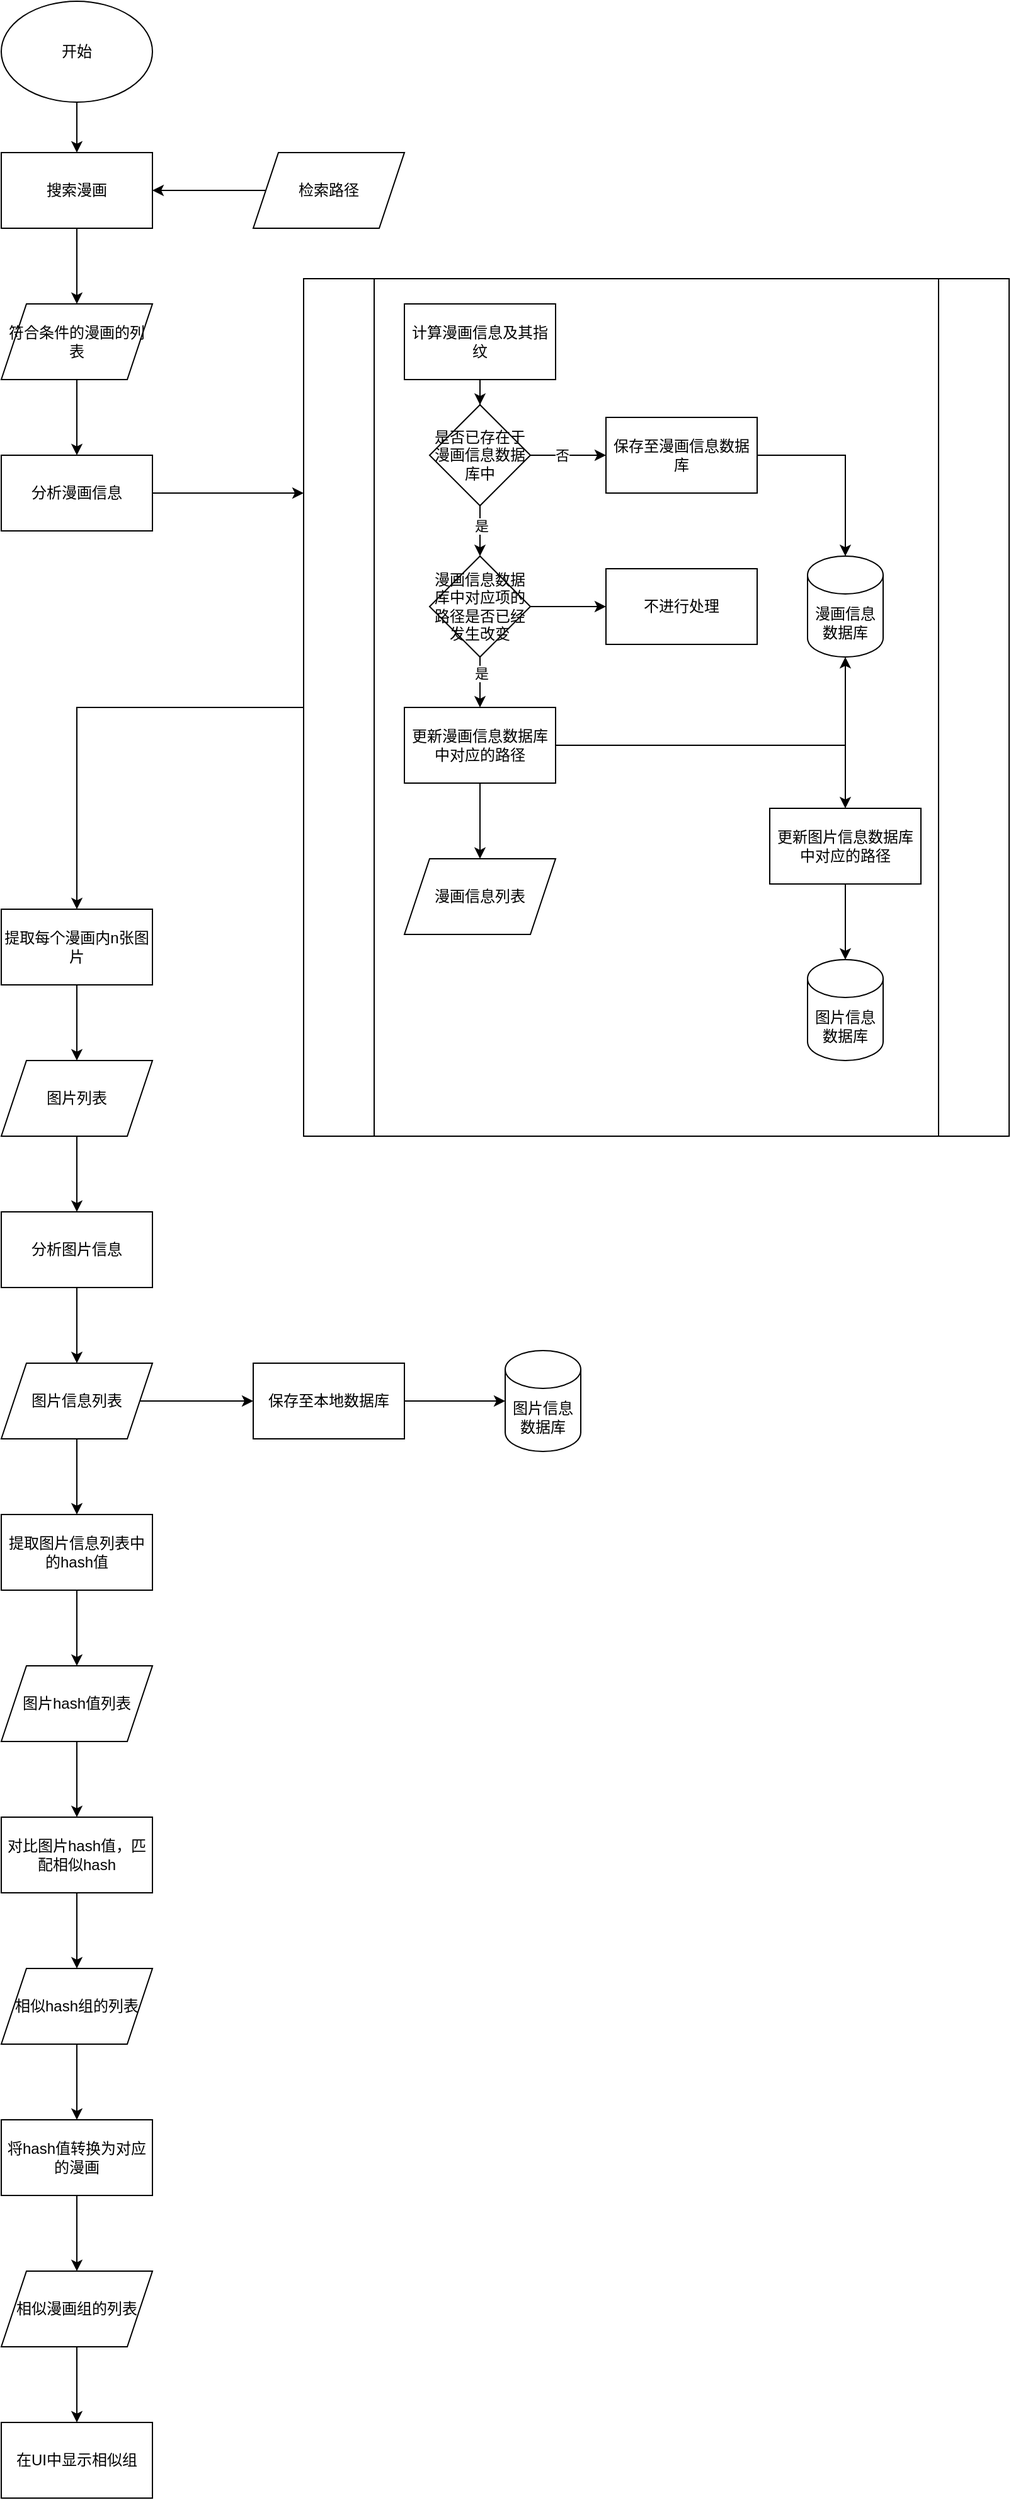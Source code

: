 <mxfile version="28.1.2">
  <diagram id="C5RBs43oDa-KdzZeNtuy" name="Page-1">
    <mxGraphModel dx="1009" dy="785" grid="1" gridSize="10" guides="1" tooltips="1" connect="1" arrows="1" fold="1" page="1" pageScale="1" pageWidth="827" pageHeight="1169" math="0" shadow="0">
      <root>
        <mxCell id="WIyWlLk6GJQsqaUBKTNV-0" />
        <mxCell id="WIyWlLk6GJQsqaUBKTNV-1" parent="WIyWlLk6GJQsqaUBKTNV-0" />
        <mxCell id="tWnnWPvNeCrNgLK-_x34-9" style="edgeStyle=orthogonalEdgeStyle;rounded=0;orthogonalLoop=1;jettySize=auto;html=1;entryX=0.5;entryY=0;entryDx=0;entryDy=0;" edge="1" parent="WIyWlLk6GJQsqaUBKTNV-1" source="tWnnWPvNeCrNgLK-_x34-3" target="qhQkMXtEbdWV5kRE9jzH-14">
          <mxGeometry relative="1" as="geometry" />
        </mxCell>
        <mxCell id="tWnnWPvNeCrNgLK-_x34-3" value="" style="shape=process;whiteSpace=wrap;html=1;backgroundOutline=1;" vertex="1" parent="WIyWlLk6GJQsqaUBKTNV-1">
          <mxGeometry x="520" y="460" width="560" height="680" as="geometry" />
        </mxCell>
        <mxCell id="qhQkMXtEbdWV5kRE9jzH-9" style="edgeStyle=orthogonalEdgeStyle;rounded=0;orthogonalLoop=1;jettySize=auto;html=1;" parent="WIyWlLk6GJQsqaUBKTNV-1" source="qhQkMXtEbdWV5kRE9jzH-2" target="qhQkMXtEbdWV5kRE9jzH-6" edge="1">
          <mxGeometry relative="1" as="geometry" />
        </mxCell>
        <mxCell id="qhQkMXtEbdWV5kRE9jzH-2" value="开始" style="ellipse;whiteSpace=wrap;html=1;" parent="WIyWlLk6GJQsqaUBKTNV-1" vertex="1">
          <mxGeometry x="280" y="240" width="120" height="80" as="geometry" />
        </mxCell>
        <mxCell id="qhQkMXtEbdWV5kRE9jzH-16" style="edgeStyle=orthogonalEdgeStyle;rounded=0;orthogonalLoop=1;jettySize=auto;html=1;" parent="WIyWlLk6GJQsqaUBKTNV-1" source="qhQkMXtEbdWV5kRE9jzH-6" target="qhQkMXtEbdWV5kRE9jzH-10" edge="1">
          <mxGeometry relative="1" as="geometry" />
        </mxCell>
        <mxCell id="qhQkMXtEbdWV5kRE9jzH-6" value="搜索漫画" style="rounded=0;whiteSpace=wrap;html=1;" parent="WIyWlLk6GJQsqaUBKTNV-1" vertex="1">
          <mxGeometry x="280" y="360" width="120" height="60" as="geometry" />
        </mxCell>
        <mxCell id="qhQkMXtEbdWV5kRE9jzH-8" style="edgeStyle=orthogonalEdgeStyle;rounded=0;orthogonalLoop=1;jettySize=auto;html=1;" parent="WIyWlLk6GJQsqaUBKTNV-1" source="qhQkMXtEbdWV5kRE9jzH-7" target="qhQkMXtEbdWV5kRE9jzH-6" edge="1">
          <mxGeometry relative="1" as="geometry" />
        </mxCell>
        <mxCell id="qhQkMXtEbdWV5kRE9jzH-7" value="检索路径" style="shape=parallelogram;perimeter=parallelogramPerimeter;whiteSpace=wrap;html=1;fixedSize=1;" parent="WIyWlLk6GJQsqaUBKTNV-1" vertex="1">
          <mxGeometry x="480" y="360" width="120" height="60" as="geometry" />
        </mxCell>
        <mxCell id="qhQkMXtEbdWV5kRE9jzH-17" style="edgeStyle=orthogonalEdgeStyle;rounded=0;orthogonalLoop=1;jettySize=auto;html=1;entryX=0.5;entryY=0;entryDx=0;entryDy=0;" parent="WIyWlLk6GJQsqaUBKTNV-1" source="qhQkMXtEbdWV5kRE9jzH-10" target="qhQkMXtEbdWV5kRE9jzH-11" edge="1">
          <mxGeometry relative="1" as="geometry" />
        </mxCell>
        <mxCell id="qhQkMXtEbdWV5kRE9jzH-10" value="符合条件的漫画的列表" style="shape=parallelogram;perimeter=parallelogramPerimeter;whiteSpace=wrap;html=1;fixedSize=1;" parent="WIyWlLk6GJQsqaUBKTNV-1" vertex="1">
          <mxGeometry x="280" y="480" width="120" height="60" as="geometry" />
        </mxCell>
        <mxCell id="tWnnWPvNeCrNgLK-_x34-8" style="edgeStyle=orthogonalEdgeStyle;rounded=0;orthogonalLoop=1;jettySize=auto;html=1;entryX=0;entryY=0.25;entryDx=0;entryDy=0;" edge="1" parent="WIyWlLk6GJQsqaUBKTNV-1" source="qhQkMXtEbdWV5kRE9jzH-11" target="tWnnWPvNeCrNgLK-_x34-3">
          <mxGeometry relative="1" as="geometry" />
        </mxCell>
        <mxCell id="qhQkMXtEbdWV5kRE9jzH-11" value="分析漫画信息" style="rounded=0;whiteSpace=wrap;html=1;" parent="WIyWlLk6GJQsqaUBKTNV-1" vertex="1">
          <mxGeometry x="280" y="600" width="120" height="60" as="geometry" />
        </mxCell>
        <mxCell id="qhQkMXtEbdWV5kRE9jzH-12" value="漫画信息列表" style="shape=parallelogram;perimeter=parallelogramPerimeter;whiteSpace=wrap;html=1;fixedSize=1;" parent="WIyWlLk6GJQsqaUBKTNV-1" vertex="1">
          <mxGeometry x="600" y="920" width="120" height="60" as="geometry" />
        </mxCell>
        <mxCell id="qhQkMXtEbdWV5kRE9jzH-20" style="edgeStyle=orthogonalEdgeStyle;rounded=0;orthogonalLoop=1;jettySize=auto;html=1;" parent="WIyWlLk6GJQsqaUBKTNV-1" source="qhQkMXtEbdWV5kRE9jzH-14" target="qhQkMXtEbdWV5kRE9jzH-15" edge="1">
          <mxGeometry relative="1" as="geometry" />
        </mxCell>
        <mxCell id="qhQkMXtEbdWV5kRE9jzH-14" value="提取每个漫画内n张图片" style="rounded=0;whiteSpace=wrap;html=1;" parent="WIyWlLk6GJQsqaUBKTNV-1" vertex="1">
          <mxGeometry x="280" y="960" width="120" height="60" as="geometry" />
        </mxCell>
        <mxCell id="qhQkMXtEbdWV5kRE9jzH-22" style="edgeStyle=orthogonalEdgeStyle;rounded=0;orthogonalLoop=1;jettySize=auto;html=1;" parent="WIyWlLk6GJQsqaUBKTNV-1" source="qhQkMXtEbdWV5kRE9jzH-15" target="qhQkMXtEbdWV5kRE9jzH-21" edge="1">
          <mxGeometry relative="1" as="geometry" />
        </mxCell>
        <mxCell id="qhQkMXtEbdWV5kRE9jzH-15" value="图片列表" style="shape=parallelogram;perimeter=parallelogramPerimeter;whiteSpace=wrap;html=1;fixedSize=1;" parent="WIyWlLk6GJQsqaUBKTNV-1" vertex="1">
          <mxGeometry x="280" y="1080" width="120" height="60" as="geometry" />
        </mxCell>
        <mxCell id="qhQkMXtEbdWV5kRE9jzH-34" style="edgeStyle=orthogonalEdgeStyle;rounded=0;orthogonalLoop=1;jettySize=auto;html=1;" parent="WIyWlLk6GJQsqaUBKTNV-1" source="qhQkMXtEbdWV5kRE9jzH-21" target="qhQkMXtEbdWV5kRE9jzH-23" edge="1">
          <mxGeometry relative="1" as="geometry" />
        </mxCell>
        <mxCell id="qhQkMXtEbdWV5kRE9jzH-21" value="分析图片信息" style="rounded=0;whiteSpace=wrap;html=1;" parent="WIyWlLk6GJQsqaUBKTNV-1" vertex="1">
          <mxGeometry x="280" y="1200" width="120" height="60" as="geometry" />
        </mxCell>
        <mxCell id="qhQkMXtEbdWV5kRE9jzH-26" style="edgeStyle=orthogonalEdgeStyle;rounded=0;orthogonalLoop=1;jettySize=auto;html=1;" parent="WIyWlLk6GJQsqaUBKTNV-1" source="qhQkMXtEbdWV5kRE9jzH-23" target="qhQkMXtEbdWV5kRE9jzH-25" edge="1">
          <mxGeometry relative="1" as="geometry" />
        </mxCell>
        <mxCell id="qhQkMXtEbdWV5kRE9jzH-35" style="edgeStyle=orthogonalEdgeStyle;rounded=0;orthogonalLoop=1;jettySize=auto;html=1;" parent="WIyWlLk6GJQsqaUBKTNV-1" source="qhQkMXtEbdWV5kRE9jzH-23" target="qhQkMXtEbdWV5kRE9jzH-27" edge="1">
          <mxGeometry relative="1" as="geometry" />
        </mxCell>
        <mxCell id="qhQkMXtEbdWV5kRE9jzH-23" value="图片信息列表" style="shape=parallelogram;perimeter=parallelogramPerimeter;whiteSpace=wrap;html=1;fixedSize=1;" parent="WIyWlLk6GJQsqaUBKTNV-1" vertex="1">
          <mxGeometry x="280" y="1320" width="120" height="60" as="geometry" />
        </mxCell>
        <mxCell id="gnpyvry0cEYxUPqbaqTe-4" style="edgeStyle=orthogonalEdgeStyle;rounded=0;orthogonalLoop=1;jettySize=auto;html=1;" parent="WIyWlLk6GJQsqaUBKTNV-1" source="qhQkMXtEbdWV5kRE9jzH-25" target="gnpyvry0cEYxUPqbaqTe-1" edge="1">
          <mxGeometry relative="1" as="geometry" />
        </mxCell>
        <mxCell id="qhQkMXtEbdWV5kRE9jzH-25" value="保存至本地数据库" style="rounded=0;whiteSpace=wrap;html=1;" parent="WIyWlLk6GJQsqaUBKTNV-1" vertex="1">
          <mxGeometry x="480" y="1320" width="120" height="60" as="geometry" />
        </mxCell>
        <mxCell id="qhQkMXtEbdWV5kRE9jzH-36" style="edgeStyle=orthogonalEdgeStyle;rounded=0;orthogonalLoop=1;jettySize=auto;html=1;" parent="WIyWlLk6GJQsqaUBKTNV-1" source="qhQkMXtEbdWV5kRE9jzH-27" target="qhQkMXtEbdWV5kRE9jzH-28" edge="1">
          <mxGeometry relative="1" as="geometry" />
        </mxCell>
        <mxCell id="qhQkMXtEbdWV5kRE9jzH-27" value="提取图片信息列表中的hash值" style="rounded=0;whiteSpace=wrap;html=1;" parent="WIyWlLk6GJQsqaUBKTNV-1" vertex="1">
          <mxGeometry x="280" y="1440" width="120" height="60" as="geometry" />
        </mxCell>
        <mxCell id="qhQkMXtEbdWV5kRE9jzH-37" style="edgeStyle=orthogonalEdgeStyle;rounded=0;orthogonalLoop=1;jettySize=auto;html=1;" parent="WIyWlLk6GJQsqaUBKTNV-1" source="qhQkMXtEbdWV5kRE9jzH-28" target="qhQkMXtEbdWV5kRE9jzH-29" edge="1">
          <mxGeometry relative="1" as="geometry" />
        </mxCell>
        <mxCell id="qhQkMXtEbdWV5kRE9jzH-28" value="图片hash值列表" style="shape=parallelogram;perimeter=parallelogramPerimeter;whiteSpace=wrap;html=1;fixedSize=1;" parent="WIyWlLk6GJQsqaUBKTNV-1" vertex="1">
          <mxGeometry x="280" y="1560" width="120" height="60" as="geometry" />
        </mxCell>
        <mxCell id="qhQkMXtEbdWV5kRE9jzH-38" style="edgeStyle=orthogonalEdgeStyle;rounded=0;orthogonalLoop=1;jettySize=auto;html=1;" parent="WIyWlLk6GJQsqaUBKTNV-1" source="qhQkMXtEbdWV5kRE9jzH-29" target="qhQkMXtEbdWV5kRE9jzH-30" edge="1">
          <mxGeometry relative="1" as="geometry" />
        </mxCell>
        <mxCell id="qhQkMXtEbdWV5kRE9jzH-29" value="对比图片hash值，匹配相似hash" style="rounded=0;whiteSpace=wrap;html=1;" parent="WIyWlLk6GJQsqaUBKTNV-1" vertex="1">
          <mxGeometry x="280" y="1680" width="120" height="60" as="geometry" />
        </mxCell>
        <mxCell id="qhQkMXtEbdWV5kRE9jzH-39" style="edgeStyle=orthogonalEdgeStyle;rounded=0;orthogonalLoop=1;jettySize=auto;html=1;" parent="WIyWlLk6GJQsqaUBKTNV-1" source="qhQkMXtEbdWV5kRE9jzH-30" target="qhQkMXtEbdWV5kRE9jzH-32" edge="1">
          <mxGeometry relative="1" as="geometry" />
        </mxCell>
        <mxCell id="qhQkMXtEbdWV5kRE9jzH-30" value="相似hash组的列表" style="shape=parallelogram;perimeter=parallelogramPerimeter;whiteSpace=wrap;html=1;fixedSize=1;" parent="WIyWlLk6GJQsqaUBKTNV-1" vertex="1">
          <mxGeometry x="280" y="1800" width="120" height="60" as="geometry" />
        </mxCell>
        <mxCell id="qhQkMXtEbdWV5kRE9jzH-31" value="在UI中显示相似组" style="rounded=0;whiteSpace=wrap;html=1;" parent="WIyWlLk6GJQsqaUBKTNV-1" vertex="1">
          <mxGeometry x="280" y="2160" width="120" height="60" as="geometry" />
        </mxCell>
        <mxCell id="qhQkMXtEbdWV5kRE9jzH-40" style="edgeStyle=orthogonalEdgeStyle;rounded=0;orthogonalLoop=1;jettySize=auto;html=1;" parent="WIyWlLk6GJQsqaUBKTNV-1" source="qhQkMXtEbdWV5kRE9jzH-32" target="qhQkMXtEbdWV5kRE9jzH-33" edge="1">
          <mxGeometry relative="1" as="geometry" />
        </mxCell>
        <mxCell id="qhQkMXtEbdWV5kRE9jzH-32" value="将hash值转换为对应的漫画" style="rounded=0;whiteSpace=wrap;html=1;" parent="WIyWlLk6GJQsqaUBKTNV-1" vertex="1">
          <mxGeometry x="280" y="1920" width="120" height="60" as="geometry" />
        </mxCell>
        <mxCell id="qhQkMXtEbdWV5kRE9jzH-41" style="edgeStyle=orthogonalEdgeStyle;rounded=0;orthogonalLoop=1;jettySize=auto;html=1;" parent="WIyWlLk6GJQsqaUBKTNV-1" source="qhQkMXtEbdWV5kRE9jzH-33" target="qhQkMXtEbdWV5kRE9jzH-31" edge="1">
          <mxGeometry relative="1" as="geometry" />
        </mxCell>
        <mxCell id="qhQkMXtEbdWV5kRE9jzH-33" value="相似漫画组的列表" style="shape=parallelogram;perimeter=parallelogramPerimeter;whiteSpace=wrap;html=1;fixedSize=1;" parent="WIyWlLk6GJQsqaUBKTNV-1" vertex="1">
          <mxGeometry x="280" y="2040" width="120" height="60" as="geometry" />
        </mxCell>
        <mxCell id="gnpyvry0cEYxUPqbaqTe-1" value="图片信息数据库" style="shape=cylinder3;whiteSpace=wrap;html=1;boundedLbl=1;backgroundOutline=1;size=15;" parent="WIyWlLk6GJQsqaUBKTNV-1" vertex="1">
          <mxGeometry x="680" y="1310" width="60" height="80" as="geometry" />
        </mxCell>
        <mxCell id="gnpyvry0cEYxUPqbaqTe-12" style="edgeStyle=orthogonalEdgeStyle;rounded=0;orthogonalLoop=1;jettySize=auto;html=1;" parent="WIyWlLk6GJQsqaUBKTNV-1" source="gnpyvry0cEYxUPqbaqTe-8" target="gnpyvry0cEYxUPqbaqTe-10" edge="1">
          <mxGeometry relative="1" as="geometry" />
        </mxCell>
        <mxCell id="gnpyvry0cEYxUPqbaqTe-8" value="计算漫画信息及其指纹" style="rounded=0;whiteSpace=wrap;html=1;" parent="WIyWlLk6GJQsqaUBKTNV-1" vertex="1">
          <mxGeometry x="600" y="480" width="120" height="60" as="geometry" />
        </mxCell>
        <mxCell id="gnpyvry0cEYxUPqbaqTe-18" style="edgeStyle=orthogonalEdgeStyle;rounded=0;orthogonalLoop=1;jettySize=auto;html=1;" parent="WIyWlLk6GJQsqaUBKTNV-1" source="gnpyvry0cEYxUPqbaqTe-10" target="gnpyvry0cEYxUPqbaqTe-17" edge="1">
          <mxGeometry relative="1" as="geometry" />
        </mxCell>
        <mxCell id="gnpyvry0cEYxUPqbaqTe-19" value="是" style="edgeLabel;html=1;align=center;verticalAlign=middle;resizable=0;points=[];" parent="gnpyvry0cEYxUPqbaqTe-18" vertex="1" connectable="0">
          <mxGeometry x="-0.2" y="1" relative="1" as="geometry">
            <mxPoint as="offset" />
          </mxGeometry>
        </mxCell>
        <mxCell id="gnpyvry0cEYxUPqbaqTe-20" style="edgeStyle=orthogonalEdgeStyle;rounded=0;orthogonalLoop=1;jettySize=auto;html=1;" parent="WIyWlLk6GJQsqaUBKTNV-1" source="gnpyvry0cEYxUPqbaqTe-10" target="gnpyvry0cEYxUPqbaqTe-16" edge="1">
          <mxGeometry relative="1" as="geometry" />
        </mxCell>
        <mxCell id="gnpyvry0cEYxUPqbaqTe-21" value="否" style="edgeLabel;html=1;align=center;verticalAlign=middle;resizable=0;points=[];" parent="gnpyvry0cEYxUPqbaqTe-20" vertex="1" connectable="0">
          <mxGeometry x="-0.167" relative="1" as="geometry">
            <mxPoint as="offset" />
          </mxGeometry>
        </mxCell>
        <mxCell id="gnpyvry0cEYxUPqbaqTe-10" value="是否已&lt;span style=&quot;background-color: transparent; color: light-dark(rgb(0, 0, 0), rgb(255, 255, 255));&quot;&gt;存在于漫画信息数据库中&lt;/span&gt;" style="rhombus;whiteSpace=wrap;html=1;" parent="WIyWlLk6GJQsqaUBKTNV-1" vertex="1">
          <mxGeometry x="620" y="560" width="80" height="80" as="geometry" />
        </mxCell>
        <mxCell id="gnpyvry0cEYxUPqbaqTe-28" style="edgeStyle=orthogonalEdgeStyle;rounded=0;orthogonalLoop=1;jettySize=auto;html=1;" parent="WIyWlLk6GJQsqaUBKTNV-1" source="gnpyvry0cEYxUPqbaqTe-16" target="gnpyvry0cEYxUPqbaqTe-27" edge="1">
          <mxGeometry relative="1" as="geometry" />
        </mxCell>
        <mxCell id="gnpyvry0cEYxUPqbaqTe-16" value="保存至漫画信息数据库" style="rounded=0;whiteSpace=wrap;html=1;" parent="WIyWlLk6GJQsqaUBKTNV-1" vertex="1">
          <mxGeometry x="760" y="570" width="120" height="60" as="geometry" />
        </mxCell>
        <mxCell id="gnpyvry0cEYxUPqbaqTe-24" style="edgeStyle=orthogonalEdgeStyle;rounded=0;orthogonalLoop=1;jettySize=auto;html=1;" parent="WIyWlLk6GJQsqaUBKTNV-1" source="gnpyvry0cEYxUPqbaqTe-17" target="gnpyvry0cEYxUPqbaqTe-22" edge="1">
          <mxGeometry relative="1" as="geometry" />
        </mxCell>
        <mxCell id="gnpyvry0cEYxUPqbaqTe-25" value="是" style="edgeLabel;html=1;align=center;verticalAlign=middle;resizable=0;points=[];" parent="gnpyvry0cEYxUPqbaqTe-24" vertex="1" connectable="0">
          <mxGeometry x="-0.35" y="1" relative="1" as="geometry">
            <mxPoint as="offset" />
          </mxGeometry>
        </mxCell>
        <mxCell id="gnpyvry0cEYxUPqbaqTe-31" style="edgeStyle=orthogonalEdgeStyle;rounded=0;orthogonalLoop=1;jettySize=auto;html=1;" parent="WIyWlLk6GJQsqaUBKTNV-1" source="gnpyvry0cEYxUPqbaqTe-17" target="gnpyvry0cEYxUPqbaqTe-30" edge="1">
          <mxGeometry relative="1" as="geometry" />
        </mxCell>
        <mxCell id="gnpyvry0cEYxUPqbaqTe-17" value="漫画信息数据库中对应项的路径是否已经发生改变" style="rhombus;whiteSpace=wrap;html=1;" parent="WIyWlLk6GJQsqaUBKTNV-1" vertex="1">
          <mxGeometry x="620" y="680" width="80" height="80" as="geometry" />
        </mxCell>
        <mxCell id="gnpyvry0cEYxUPqbaqTe-26" style="edgeStyle=orthogonalEdgeStyle;rounded=0;orthogonalLoop=1;jettySize=auto;html=1;" parent="WIyWlLk6GJQsqaUBKTNV-1" source="gnpyvry0cEYxUPqbaqTe-22" target="gnpyvry0cEYxUPqbaqTe-23" edge="1">
          <mxGeometry relative="1" as="geometry" />
        </mxCell>
        <mxCell id="gnpyvry0cEYxUPqbaqTe-34" style="edgeStyle=orthogonalEdgeStyle;rounded=0;orthogonalLoop=1;jettySize=auto;html=1;" parent="WIyWlLk6GJQsqaUBKTNV-1" source="gnpyvry0cEYxUPqbaqTe-22" target="gnpyvry0cEYxUPqbaqTe-27" edge="1">
          <mxGeometry relative="1" as="geometry" />
        </mxCell>
        <mxCell id="tWnnWPvNeCrNgLK-_x34-5" style="edgeStyle=orthogonalEdgeStyle;rounded=0;orthogonalLoop=1;jettySize=auto;html=1;" edge="1" parent="WIyWlLk6GJQsqaUBKTNV-1" source="gnpyvry0cEYxUPqbaqTe-22" target="qhQkMXtEbdWV5kRE9jzH-12">
          <mxGeometry relative="1" as="geometry" />
        </mxCell>
        <mxCell id="gnpyvry0cEYxUPqbaqTe-22" value="更新漫画信息数据库中对应的路径" style="rounded=0;whiteSpace=wrap;html=1;" parent="WIyWlLk6GJQsqaUBKTNV-1" vertex="1">
          <mxGeometry x="600" y="800" width="120" height="60" as="geometry" />
        </mxCell>
        <mxCell id="gnpyvry0cEYxUPqbaqTe-33" style="edgeStyle=orthogonalEdgeStyle;rounded=0;orthogonalLoop=1;jettySize=auto;html=1;" parent="WIyWlLk6GJQsqaUBKTNV-1" source="gnpyvry0cEYxUPqbaqTe-23" target="gnpyvry0cEYxUPqbaqTe-32" edge="1">
          <mxGeometry relative="1" as="geometry" />
        </mxCell>
        <mxCell id="gnpyvry0cEYxUPqbaqTe-23" value="更新图片信息数据库中对应的路径" style="rounded=0;whiteSpace=wrap;html=1;" parent="WIyWlLk6GJQsqaUBKTNV-1" vertex="1">
          <mxGeometry x="890" y="880" width="120" height="60" as="geometry" />
        </mxCell>
        <mxCell id="gnpyvry0cEYxUPqbaqTe-27" value="漫画信息数据库" style="shape=cylinder3;whiteSpace=wrap;html=1;boundedLbl=1;backgroundOutline=1;size=15;" parent="WIyWlLk6GJQsqaUBKTNV-1" vertex="1">
          <mxGeometry x="920" y="680" width="60" height="80" as="geometry" />
        </mxCell>
        <mxCell id="gnpyvry0cEYxUPqbaqTe-30" value="不进行处理" style="rounded=0;whiteSpace=wrap;html=1;" parent="WIyWlLk6GJQsqaUBKTNV-1" vertex="1">
          <mxGeometry x="760" y="690" width="120" height="60" as="geometry" />
        </mxCell>
        <mxCell id="gnpyvry0cEYxUPqbaqTe-32" value="图片信息数据库" style="shape=cylinder3;whiteSpace=wrap;html=1;boundedLbl=1;backgroundOutline=1;size=15;" parent="WIyWlLk6GJQsqaUBKTNV-1" vertex="1">
          <mxGeometry x="920" y="1000" width="60" height="80" as="geometry" />
        </mxCell>
      </root>
    </mxGraphModel>
  </diagram>
</mxfile>
